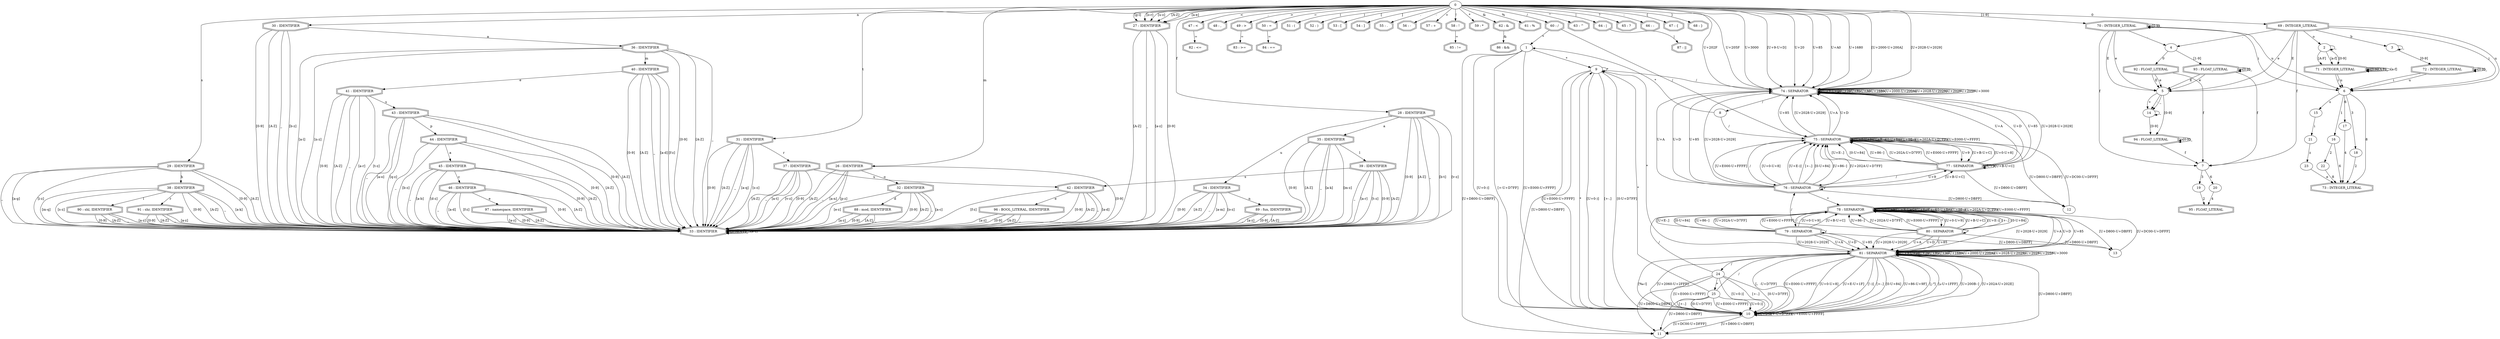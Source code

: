 digraph DFA {
    state0 [label="0"];
    state1 [label="1"];
    state2 [label="2"];
    state3 [label="3"];
    state4 [label="4"];
    state5 [label="5"];
    state6 [label="6"];
    state7 [label="7"];
    state8 [label="8"];
    state9 [label="9"];
    state10 [label="10"];
    state11 [label="11"];
    state12 [label="12"];
    state13 [label="13"];
    state14 [label="14"];
    state15 [label="15"];
    state16 [label="16"];
    state17 [label="17"];
    state18 [label="18"];
    state19 [label="19"];
    state20 [label="20"];
    state21 [label="21"];
    state22 [label="22"];
    state23 [label="23"];
    state24 [label="24"];
    state25 [label="25"];
    state26 [label="26 : IDENTIFIER",shape=doubleoctagon];
    state27 [label="27 : IDENTIFIER",shape=doubleoctagon];
    state28 [label="28 : IDENTIFIER",shape=doubleoctagon];
    state29 [label="29 : IDENTIFIER",shape=doubleoctagon];
    state30 [label="30 : IDENTIFIER",shape=doubleoctagon];
    state31 [label="31 : IDENTIFIER",shape=doubleoctagon];
    state32 [label="32 : IDENTIFIER",shape=doubleoctagon];
    state33 [label="33 : IDENTIFIER",shape=doubleoctagon];
    state34 [label="34 : IDENTIFIER",shape=doubleoctagon];
    state35 [label="35 : IDENTIFIER",shape=doubleoctagon];
    state36 [label="36 : IDENTIFIER",shape=doubleoctagon];
    state37 [label="37 : IDENTIFIER",shape=doubleoctagon];
    state38 [label="38 : IDENTIFIER",shape=doubleoctagon];
    state39 [label="39 : IDENTIFIER",shape=doubleoctagon];
    state40 [label="40 : IDENTIFIER",shape=doubleoctagon];
    state41 [label="41 : IDENTIFIER",shape=doubleoctagon];
    state42 [label="42 : IDENTIFIER",shape=doubleoctagon];
    state43 [label="43 : IDENTIFIER",shape=doubleoctagon];
    state44 [label="44 : IDENTIFIER",shape=doubleoctagon];
    state45 [label="45 : IDENTIFIER",shape=doubleoctagon];
    state46 [label="46 : IDENTIFIER",shape=doubleoctagon];
    state47 [label="47 : \<",shape=doubleoctagon];
    state48 [label="48 : ,",shape=doubleoctagon];
    state49 [label="49 : \>",shape=doubleoctagon];
    state50 [label="50 : =",shape=doubleoctagon];
    state51 [label="51 : (",shape=doubleoctagon];
    state52 [label="52 : )",shape=doubleoctagon];
    state53 [label="53 : [",shape=doubleoctagon];
    state54 [label="54 : ]",shape=doubleoctagon];
    state55 [label="55 : .",shape=doubleoctagon];
    state56 [label="56 : -",shape=doubleoctagon];
    state57 [label="57 : +",shape=doubleoctagon];
    state58 [label="58 : !",shape=doubleoctagon];
    state59 [label="59 : *",shape=doubleoctagon];
    state60 [label="60 : /",shape=doubleoctagon];
    state61 [label="61 : %",shape=doubleoctagon];
    state62 [label="62 : &",shape=doubleoctagon];
    state63 [label="63 : ^",shape=doubleoctagon];
    state64 [label="64 : \|",shape=doubleoctagon];
    state65 [label="65 : ?",shape=doubleoctagon];
    state66 [label="66 : :",shape=doubleoctagon];
    state67 [label="67 : \{",shape=doubleoctagon];
    state68 [label="68 : \}",shape=doubleoctagon];
    state69 [label="69 : INTEGER_LITERAL",shape=doubleoctagon];
    state70 [label="70 : INTEGER_LITERAL",shape=doubleoctagon];
    state71 [label="71 : INTEGER_LITERAL",shape=doubleoctagon];
    state72 [label="72 : INTEGER_LITERAL",shape=doubleoctagon];
    state73 [label="73 : INTEGER_LITERAL",shape=doubleoctagon];
    state74 [label="74 : SEPARATOR",shape=doubleoctagon];
    state75 [label="75 : SEPARATOR",shape=doubleoctagon];
    state76 [label="76 : SEPARATOR",shape=doubleoctagon];
    state77 [label="77 : SEPARATOR",shape=doubleoctagon];
    state78 [label="78 : SEPARATOR",shape=doubleoctagon];
    state79 [label="79 : SEPARATOR",shape=doubleoctagon];
    state80 [label="80 : SEPARATOR",shape=doubleoctagon];
    state81 [label="81 : SEPARATOR",shape=doubleoctagon];
    state82 [label="82 : \<=",shape=doubleoctagon];
    state83 [label="83 : \>=",shape=doubleoctagon];
    state84 [label="84 : ==",shape=doubleoctagon];
    state85 [label="85 : !=",shape=doubleoctagon];
    state86 [label="86 : &&",shape=doubleoctagon];
    state87 [label="87 : \|\|",shape=doubleoctagon];
    state88 [label="88 : mod, IDENTIFIER",shape=doubleoctagon];
    state89 [label="89 : fun, IDENTIFIER",shape=doubleoctagon];
    state90 [label="90 : shl, IDENTIFIER",shape=doubleoctagon];
    state91 [label="91 : shr, IDENTIFIER",shape=doubleoctagon];
    state92 [label="92 : FLOAT_LITERAL",shape=doubleoctagon];
    state93 [label="93 : FLOAT_LITERAL",shape=doubleoctagon];
    state94 [label="94 : FLOAT_LITERAL",shape=doubleoctagon];
    state95 [label="95 : FLOAT_LITERAL",shape=doubleoctagon];
    state96 [label="96 : BOOL_LITERAL, IDENTIFIER",shape=doubleoctagon];
    state97 [label="97 : namespace, IDENTIFIER",shape=doubleoctagon];
    state0 -> state26 [label="m"];
    state0 -> state27 [label="[A-Z]"];
    state0 -> state27 [label="_"];
    state0 -> state27 [label="[a-e]"];
    state0 -> state27 [label="[g-l]"];
    state0 -> state27 [label="[o-r]"];
    state0 -> state27 [label="[u-z]"];
    state0 -> state28 [label="f"];
    state0 -> state29 [label="s"];
    state0 -> state30 [label="n"];
    state0 -> state31 [label="t"];
    state0 -> state47 [label="\<"];
    state0 -> state48 [label=","];
    state0 -> state49 [label="\>"];
    state0 -> state50 [label="="];
    state0 -> state51 [label="("];
    state0 -> state52 [label=")"];
    state0 -> state53 [label="["];
    state0 -> state54 [label="]"];
    state0 -> state55 [label="."];
    state0 -> state56 [label="-"];
    state0 -> state57 [label="+"];
    state0 -> state58 [label="!"];
    state0 -> state59 [label="*"];
    state0 -> state60 [label="/"];
    state0 -> state61 [label="%"];
    state0 -> state62 [label="&"];
    state0 -> state63 [label="^"];
    state0 -> state64 [label="\|"];
    state0 -> state65 [label="?"];
    state0 -> state66 [label=":"];
    state0 -> state67 [label="\{"];
    state0 -> state68 [label="\}"];
    state0 -> state69 [label="0"];
    state0 -> state70 [label="[1-9]"];
    state0 -> state74 [label="[U+9-U+D]"];
    state0 -> state74 [label="U+20"];
    state0 -> state74 [label="U+85"];
    state0 -> state74 [label="U+A0"];
    state0 -> state74 [label="U+1680"];
    state0 -> state74 [label="[U+2000-U+200A]"];
    state0 -> state74 [label="[U+2028-U+2029]"];
    state0 -> state74 [label="U+202F"];
    state0 -> state74 [label="U+205F"];
    state0 -> state74 [label="U+3000"];
    state1 -> state9 [label="*"];
    state1 -> state10 [label="[U+0-)]"];
    state1 -> state10 [label="[+-U+D7FF]"];
    state1 -> state10 [label="[U+E000-U+FFFF]"];
    state1 -> state11 [label="[U+D800-U+DBFF]"];
    state2 -> state71 [label="[0-9]"];
    state2 -> state71 [label="[A-F]"];
    state2 -> state71 [label="[a-f]"];
    state2 -> state2 [label="_"];
    state3 -> state72 [label="[0-9]"];
    state3 -> state3 [label="_"];
    state4 -> state92 [label="0"];
    state4 -> state93 [label="[1-9]"];
    state5 -> state14 [label="+"];
    state5 -> state14 [label="-"];
    state5 -> state14 [label="_"];
    state5 -> state94 [label="[0-9]"];
    state6 -> state15 [label="s"];
    state6 -> state16 [label="1"];
    state6 -> state17 [label="6"];
    state6 -> state18 [label="3"];
    state6 -> state73 [label="8"];
    state7 -> state19 [label="3"];
    state7 -> state20 [label="6"];
    state8 -> state1 [label="*"];
    state8 -> state75 [label="/"];
    state9 -> state9 [label="*"];
    state9 -> state10 [label="[U+0-)]"];
    state9 -> state10 [label="[+-.]"];
    state9 -> state10 [label="[0-U+D7FF]"];
    state9 -> state10 [label="[U+E000-U+FFFF]"];
    state9 -> state11 [label="[U+D800-U+DBFF]"];
    state9 -> state74 [label="/"];
    state10 -> state9 [label="*"];
    state10 -> state10 [label="[U+0-)]"];
    state10 -> state10 [label="[+-U+D7FF]"];
    state10 -> state10 [label="[U+E000-U+FFFF]"];
    state10 -> state11 [label="[U+D800-U+DBFF]"];
    state11 -> state10 [label="[U+DC00-U+DFFF]"];
    state12 -> state75 [label="[U+DC00-U+DFFF]"];
    state13 -> state78 [label="[U+DC00-U+DFFF]"];
    state14 -> state94 [label="[0-9]"];
    state14 -> state14 [label="_"];
    state15 -> state21 [label="i"];
    state16 -> state22 [label="2"];
    state16 -> state73 [label="6"];
    state17 -> state73 [label="4"];
    state18 -> state73 [label="2"];
    state19 -> state95 [label="2"];
    state20 -> state95 [label="4"];
    state21 -> state23 [label="z"];
    state22 -> state73 [label="8"];
    state23 -> state73 [label="e"];
    state24 -> state25 [label="*"];
    state24 -> state10 [label="[U+0-)]"];
    state24 -> state10 [label="[+-.]"];
    state24 -> state10 [label="[0-U+D7FF]"];
    state24 -> state10 [label="[U+E000-U+FFFF]"];
    state24 -> state11 [label="[U+D800-U+DBFF]"];
    state24 -> state78 [label="/"];
    state25 -> state9 [label="*"];
    state25 -> state10 [label="[U+0-)]"];
    state25 -> state10 [label="[+-.]"];
    state25 -> state10 [label="[0-U+D7FF]"];
    state25 -> state10 [label="[U+E000-U+FFFF]"];
    state25 -> state11 [label="[U+D800-U+DBFF]"];
    state25 -> state81 [label="/"];
    state26 -> state32 [label="o"];
    state26 -> state33 [label="[0-9]"];
    state26 -> state33 [label="[A-Z]"];
    state26 -> state33 [label="_"];
    state26 -> state33 [label="[a-n]"];
    state26 -> state33 [label="[p-z]"];
    state27 -> state33 [label="[0-9]"];
    state27 -> state33 [label="[A-Z]"];
    state27 -> state33 [label="_"];
    state27 -> state33 [label="[a-z]"];
    state28 -> state34 [label="u"];
    state28 -> state35 [label="a"];
    state28 -> state33 [label="[0-9]"];
    state28 -> state33 [label="[A-Z]"];
    state28 -> state33 [label="_"];
    state28 -> state33 [label="[b-t]"];
    state28 -> state33 [label="[v-z]"];
    state29 -> state38 [label="h"];
    state29 -> state33 [label="[0-9]"];
    state29 -> state33 [label="[A-Z]"];
    state29 -> state33 [label="_"];
    state29 -> state33 [label="[a-g]"];
    state29 -> state33 [label="[i-z]"];
    state30 -> state36 [label="a"];
    state30 -> state33 [label="[0-9]"];
    state30 -> state33 [label="[A-Z]"];
    state30 -> state33 [label="_"];
    state30 -> state33 [label="[b-z]"];
    state31 -> state37 [label="r"];
    state31 -> state33 [label="[0-9]"];
    state31 -> state33 [label="[A-Z]"];
    state31 -> state33 [label="_"];
    state31 -> state33 [label="[a-q]"];
    state31 -> state33 [label="[s-z]"];
    state32 -> state88 [label="d"];
    state32 -> state33 [label="[0-9]"];
    state32 -> state33 [label="[A-Z]"];
    state32 -> state33 [label="_"];
    state32 -> state33 [label="[a-c]"];
    state32 -> state33 [label="[e-z]"];
    state33 -> state33 [label="[0-9]"];
    state33 -> state33 [label="[A-Z]"];
    state33 -> state33 [label="_"];
    state33 -> state33 [label="[a-z]"];
    state34 -> state89 [label="n"];
    state34 -> state33 [label="[0-9]"];
    state34 -> state33 [label="[A-Z]"];
    state34 -> state33 [label="_"];
    state34 -> state33 [label="[a-m]"];
    state34 -> state33 [label="[o-z]"];
    state35 -> state39 [label="l"];
    state35 -> state33 [label="[0-9]"];
    state35 -> state33 [label="[A-Z]"];
    state35 -> state33 [label="_"];
    state35 -> state33 [label="[a-k]"];
    state35 -> state33 [label="[m-z]"];
    state36 -> state40 [label="m"];
    state36 -> state33 [label="[0-9]"];
    state36 -> state33 [label="[A-Z]"];
    state36 -> state33 [label="_"];
    state36 -> state33 [label="[a-l]"];
    state36 -> state33 [label="[n-z]"];
    state37 -> state42 [label="u"];
    state37 -> state33 [label="[0-9]"];
    state37 -> state33 [label="[A-Z]"];
    state37 -> state33 [label="_"];
    state37 -> state33 [label="[a-t]"];
    state37 -> state33 [label="[v-z]"];
    state38 -> state90 [label="l"];
    state38 -> state91 [label="r"];
    state38 -> state33 [label="[0-9]"];
    state38 -> state33 [label="[A-Z]"];
    state38 -> state33 [label="_"];
    state38 -> state33 [label="[a-k]"];
    state38 -> state33 [label="[m-q]"];
    state38 -> state33 [label="[s-z]"];
    state39 -> state42 [label="s"];
    state39 -> state33 [label="[0-9]"];
    state39 -> state33 [label="[A-Z]"];
    state39 -> state33 [label="_"];
    state39 -> state33 [label="[a-r]"];
    state39 -> state33 [label="[t-z]"];
    state40 -> state41 [label="e"];
    state40 -> state33 [label="[0-9]"];
    state40 -> state33 [label="[A-Z]"];
    state40 -> state33 [label="_"];
    state40 -> state33 [label="[a-d]"];
    state40 -> state33 [label="[f-z]"];
    state41 -> state43 [label="s"];
    state41 -> state33 [label="[0-9]"];
    state41 -> state33 [label="[A-Z]"];
    state41 -> state33 [label="_"];
    state41 -> state33 [label="[a-r]"];
    state41 -> state33 [label="[t-z]"];
    state42 -> state96 [label="e"];
    state42 -> state33 [label="[0-9]"];
    state42 -> state33 [label="[A-Z]"];
    state42 -> state33 [label="_"];
    state42 -> state33 [label="[a-d]"];
    state42 -> state33 [label="[f-z]"];
    state43 -> state44 [label="p"];
    state43 -> state33 [label="[0-9]"];
    state43 -> state33 [label="[A-Z]"];
    state43 -> state33 [label="_"];
    state43 -> state33 [label="[a-o]"];
    state43 -> state33 [label="[q-z]"];
    state44 -> state45 [label="a"];
    state44 -> state33 [label="[0-9]"];
    state44 -> state33 [label="[A-Z]"];
    state44 -> state33 [label="_"];
    state44 -> state33 [label="[b-z]"];
    state45 -> state46 [label="c"];
    state45 -> state33 [label="[0-9]"];
    state45 -> state33 [label="[A-Z]"];
    state45 -> state33 [label="_"];
    state45 -> state33 [label="[a-b]"];
    state45 -> state33 [label="[d-z]"];
    state46 -> state97 [label="e"];
    state46 -> state33 [label="[0-9]"];
    state46 -> state33 [label="[A-Z]"];
    state46 -> state33 [label="_"];
    state46 -> state33 [label="[a-d]"];
    state46 -> state33 [label="[f-z]"];
    state47 -> state82 [label="="];
    state49 -> state83 [label="="];
    state50 -> state84 [label="="];
    state58 -> state85 [label="="];
    state60 -> state1 [label="*"];
    state60 -> state75 [label="/"];
    state62 -> state86 [label="&"];
    state64 -> state87 [label="\|"];
    state69 -> state2 [label="o"];
    state69 -> state3 [label="b"];
    state69 -> state4 [label="."];
    state69 -> state5 [label="E"];
    state69 -> state5 [label="e"];
    state69 -> state6 [label="i"];
    state69 -> state6 [label="u"];
    state69 -> state7 [label="f"];
    state70 -> state70 [label="[0-9]"];
    state70 -> state70 [label="_"];
    state70 -> state4 [label="."];
    state70 -> state5 [label="E"];
    state70 -> state5 [label="e"];
    state70 -> state6 [label="i"];
    state70 -> state6 [label="u"];
    state70 -> state7 [label="f"];
    state71 -> state71 [label="[0-9]"];
    state71 -> state71 [label="[A-F]"];
    state71 -> state71 [label="_"];
    state71 -> state71 [label="[a-f]"];
    state71 -> state6 [label="i"];
    state71 -> state6 [label="u"];
    state72 -> state72 [label="[0-9]"];
    state72 -> state72 [label="_"];
    state72 -> state6 [label="i"];
    state72 -> state6 [label="u"];
    state74 -> state8 [label="/"];
    state74 -> state74 [label="[U+9-U+D]"];
    state74 -> state74 [label="U+20"];
    state74 -> state74 [label="U+85"];
    state74 -> state74 [label="U+A0"];
    state74 -> state74 [label="U+1680"];
    state74 -> state74 [label="[U+2000-U+200A]"];
    state74 -> state74 [label="[U+2028-U+2029]"];
    state74 -> state74 [label="U+202F"];
    state74 -> state74 [label="U+205F"];
    state74 -> state74 [label="U+3000"];
    state75 -> state75 [label="[U+0-U+8]"];
    state75 -> state75 [label="[U+E-.]"];
    state75 -> state75 [label="[0-U+84]"];
    state75 -> state75 [label="[U+86-‧]"];
    state75 -> state75 [label="[U+202A-U+D7FF]"];
    state75 -> state75 [label="[U+E000-U+FFFF]"];
    state75 -> state12 [label="[U+D800-U+DBFF]"];
    state75 -> state76 [label="/"];
    state75 -> state77 [label="U+9"];
    state75 -> state77 [label="[U+B-U+C]"];
    state75 -> state74 [label="U+A"];
    state75 -> state74 [label="U+D"];
    state75 -> state74 [label="U+85"];
    state75 -> state74 [label="[U+2028-U+2029]"];
    state76 -> state75 [label="[U+0-U+8]"];
    state76 -> state75 [label="[U+E-)]"];
    state76 -> state75 [label="[+-.]"];
    state76 -> state75 [label="[0-U+84]"];
    state76 -> state75 [label="[U+86-‧]"];
    state76 -> state75 [label="[U+202A-U+D7FF]"];
    state76 -> state75 [label="[U+E000-U+FFFF]"];
    state76 -> state12 [label="[U+D800-U+DBFF]"];
    state76 -> state76 [label="/"];
    state76 -> state77 [label="U+9"];
    state76 -> state77 [label="[U+B-U+C]"];
    state76 -> state78 [label="*"];
    state76 -> state74 [label="U+A"];
    state76 -> state74 [label="U+D"];
    state76 -> state74 [label="U+85"];
    state76 -> state74 [label="[U+2028-U+2029]"];
    state77 -> state75 [label="[U+0-U+8]"];
    state77 -> state75 [label="[U+E-.]"];
    state77 -> state75 [label="[0-U+84]"];
    state77 -> state75 [label="[U+86-‧]"];
    state77 -> state75 [label="[U+202A-U+D7FF]"];
    state77 -> state75 [label="[U+E000-U+FFFF]"];
    state77 -> state12 [label="[U+D800-U+DBFF]"];
    state77 -> state76 [label="/"];
    state77 -> state77 [label="U+9"];
    state77 -> state77 [label="[U+B-U+C]"];
    state77 -> state74 [label="U+A"];
    state77 -> state74 [label="U+D"];
    state77 -> state74 [label="U+85"];
    state77 -> state74 [label="[U+2028-U+2029]"];
    state78 -> state78 [label="[U+0-U+9]"];
    state78 -> state78 [label="[U+B-U+C]"];
    state78 -> state78 [label="[U+E-)]"];
    state78 -> state78 [label="[+-.]"];
    state78 -> state78 [label="[0-U+84]"];
    state78 -> state78 [label="[U+86-‧]"];
    state78 -> state78 [label="[U+202A-U+D7FF]"];
    state78 -> state78 [label="[U+E000-U+FFFF]"];
    state78 -> state13 [label="[U+D800-U+DBFF]"];
    state78 -> state79 [label="/"];
    state78 -> state80 [label="*"];
    state78 -> state81 [label="U+A"];
    state78 -> state81 [label="U+D"];
    state78 -> state81 [label="U+85"];
    state78 -> state81 [label="[U+2028-U+2029]"];
    state79 -> state78 [label="[U+0-U+9]"];
    state79 -> state78 [label="[U+B-U+C]"];
    state79 -> state78 [label="[U+E-.]"];
    state79 -> state78 [label="[0-U+84]"];
    state79 -> state78 [label="[U+86-‧]"];
    state79 -> state78 [label="[U+202A-U+D7FF]"];
    state79 -> state78 [label="[U+E000-U+FFFF]"];
    state79 -> state13 [label="[U+D800-U+DBFF]"];
    state79 -> state79 [label="/"];
    state79 -> state81 [label="U+A"];
    state79 -> state81 [label="U+D"];
    state79 -> state81 [label="U+85"];
    state79 -> state81 [label="[U+2028-U+2029]"];
    state80 -> state78 [label="[U+0-U+9]"];
    state80 -> state78 [label="[U+B-U+C]"];
    state80 -> state78 [label="[U+E-)]"];
    state80 -> state78 [label="[+-.]"];
    state80 -> state78 [label="[0-U+84]"];
    state80 -> state78 [label="[U+86-‧]"];
    state80 -> state78 [label="[U+202A-U+D7FF]"];
    state80 -> state78 [label="[U+E000-U+FFFF]"];
    state80 -> state13 [label="[U+D800-U+DBFF]"];
    state80 -> state76 [label="/"];
    state80 -> state80 [label="*"];
    state80 -> state81 [label="U+A"];
    state80 -> state81 [label="U+D"];
    state80 -> state81 [label="U+85"];
    state80 -> state81 [label="[U+2028-U+2029]"];
    state81 -> state9 [label="*"];
    state81 -> state10 [label="[U+0-U+8]"];
    state81 -> state10 [label="[U+E-U+1F]"];
    state81 -> state10 [label="[!-)]"];
    state81 -> state10 [label="[+-.]"];
    state81 -> state10 [label="[0-U+84]"];
    state81 -> state10 [label="[U+86-U+9F]"];
    state81 -> state10 [label="[¡-ᙿ]"];
    state81 -> state10 [label="[ᚁ-U+1FFF]"];
    state81 -> state10 [label="[U+200B-‧]"];
    state81 -> state10 [label="[U+202A-U+202E]"];
    state81 -> state10 [label="[‰-⁞]"];
    state81 -> state10 [label="[U+2060-U+2FFF]"];
    state81 -> state10 [label="[、-U+D7FF]"];
    state81 -> state10 [label="[U+E000-U+FFFF]"];
    state81 -> state11 [label="[U+D800-U+DBFF]"];
    state81 -> state81 [label="[U+9-U+D]"];
    state81 -> state81 [label="U+20"];
    state81 -> state81 [label="U+85"];
    state81 -> state81 [label="U+A0"];
    state81 -> state81 [label="U+1680"];
    state81 -> state81 [label="[U+2000-U+200A]"];
    state81 -> state81 [label="[U+2028-U+2029]"];
    state81 -> state81 [label="U+202F"];
    state81 -> state81 [label="U+205F"];
    state81 -> state81 [label="U+3000"];
    state81 -> state24 [label="/"];
    state88 -> state33 [label="[0-9]"];
    state88 -> state33 [label="[A-Z]"];
    state88 -> state33 [label="_"];
    state88 -> state33 [label="[a-z]"];
    state89 -> state33 [label="[0-9]"];
    state89 -> state33 [label="[A-Z]"];
    state89 -> state33 [label="_"];
    state89 -> state33 [label="[a-z]"];
    state90 -> state33 [label="[0-9]"];
    state90 -> state33 [label="[A-Z]"];
    state90 -> state33 [label="_"];
    state90 -> state33 [label="[a-z]"];
    state91 -> state33 [label="[0-9]"];
    state91 -> state33 [label="[A-Z]"];
    state91 -> state33 [label="_"];
    state91 -> state33 [label="[a-z]"];
    state92 -> state5 [label="E"];
    state92 -> state5 [label="e"];
    state92 -> state7 [label="f"];
    state93 -> state93 [label="[0-9]"];
    state93 -> state93 [label="_"];
    state93 -> state5 [label="E"];
    state93 -> state5 [label="e"];
    state93 -> state7 [label="f"];
    state94 -> state94 [label="[0-9]"];
    state94 -> state94 [label="_"];
    state94 -> state7 [label="f"];
    state96 -> state33 [label="[0-9]"];
    state96 -> state33 [label="[A-Z]"];
    state96 -> state33 [label="_"];
    state96 -> state33 [label="[a-z]"];
    state97 -> state33 [label="[0-9]"];
    state97 -> state33 [label="[A-Z]"];
    state97 -> state33 [label="_"];
    state97 -> state33 [label="[a-z]"];
}

